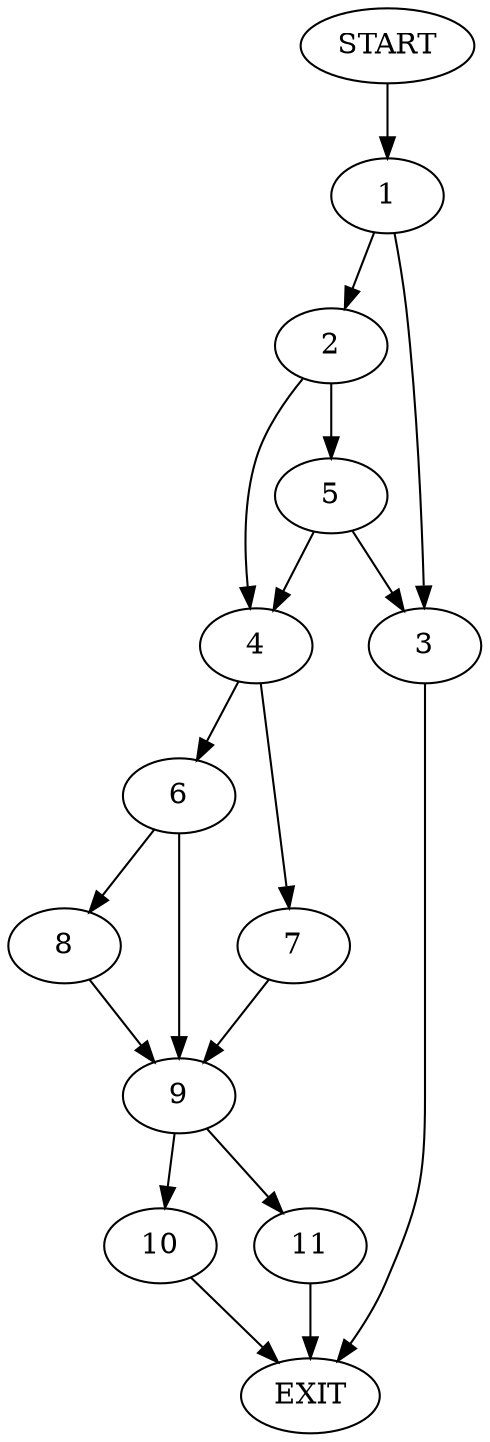 digraph {
0 [label="START"]
12 [label="EXIT"]
0 -> 1
1 -> 2
1 -> 3
3 -> 12
2 -> 4
2 -> 5
5 -> 4
5 -> 3
4 -> 6
4 -> 7
6 -> 8
6 -> 9
7 -> 9
9 -> 10
9 -> 11
8 -> 9
11 -> 12
10 -> 12
}
